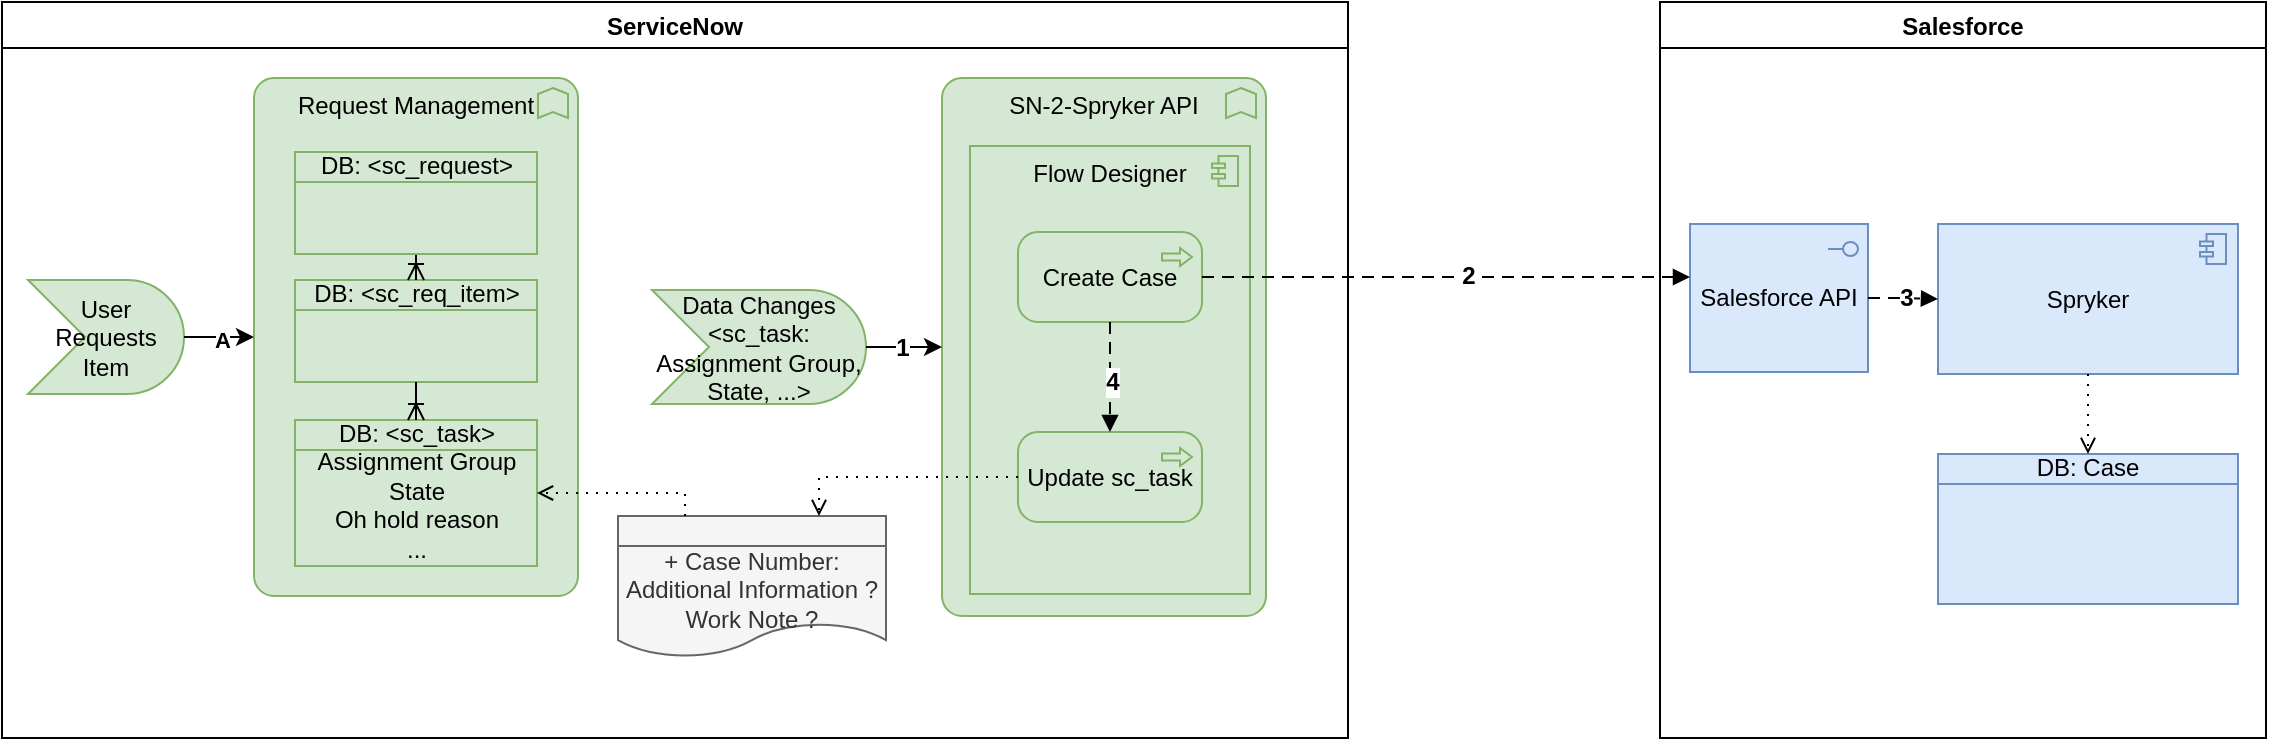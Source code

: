 <mxfile version="20.0.3" type="github" pages="3">
  <diagram name="CreateCase" id="X3QRcElQ5Iuo-_neAbF0">
    <mxGraphModel dx="1332" dy="933" grid="0" gridSize="10" guides="1" tooltips="1" connect="1" arrows="1" fold="1" page="1" pageScale="1" pageWidth="1169" pageHeight="827" math="0" shadow="0">
      <root>
        <mxCell id="YcPQ61z67r9PlWFHKwve-0" />
        <mxCell id="YcPQ61z67r9PlWFHKwve-1" parent="YcPQ61z67r9PlWFHKwve-0" />
        <mxCell id="YcPQ61z67r9PlWFHKwve-2" value="Salesforce" style="swimlane;" parent="YcPQ61z67r9PlWFHKwve-1" vertex="1">
          <mxGeometry x="847" y="87" width="303" height="368" as="geometry" />
        </mxCell>
        <mxCell id="YcPQ61z67r9PlWFHKwve-3" value="Spryker" style="html=1;outlineConnect=0;whiteSpace=wrap;fillColor=#dae8fc;shape=mxgraph.archimate3.application;appType=comp;archiType=square;strokeColor=#6c8ebf;" parent="YcPQ61z67r9PlWFHKwve-2" vertex="1">
          <mxGeometry x="139" y="111" width="150" height="75" as="geometry" />
        </mxCell>
        <mxCell id="YcPQ61z67r9PlWFHKwve-4" value="Salesforce API" style="html=1;outlineConnect=0;whiteSpace=wrap;fillColor=#dae8fc;shape=mxgraph.archimate3.application;appType=interface;archiType=square;strokeColor=#6c8ebf;" parent="YcPQ61z67r9PlWFHKwve-2" vertex="1">
          <mxGeometry x="15" y="111" width="89" height="74" as="geometry" />
        </mxCell>
        <mxCell id="YcPQ61z67r9PlWFHKwve-7" value="DB: Case" style="html=1;outlineConnect=0;whiteSpace=wrap;fillColor=#dae8fc;shape=mxgraph.archimate3.businessObject;overflow=fill;strokeColor=#6c8ebf;" parent="YcPQ61z67r9PlWFHKwve-2" vertex="1">
          <mxGeometry x="139" y="226" width="150" height="75" as="geometry" />
        </mxCell>
        <mxCell id="YcPQ61z67r9PlWFHKwve-8" value="" style="edgeStyle=orthogonalEdgeStyle;html=1;endArrow=open;elbow=vertical;endFill=0;dashed=1;dashPattern=1 4;rounded=0;exitX=0.5;exitY=1;exitDx=0;exitDy=0;exitPerimeter=0;fillColor=#00b9f2;" parent="YcPQ61z67r9PlWFHKwve-2" source="YcPQ61z67r9PlWFHKwve-3" target="YcPQ61z67r9PlWFHKwve-7" edge="1">
          <mxGeometry width="160" relative="1" as="geometry">
            <mxPoint x="-308" y="254" as="sourcePoint" />
            <mxPoint x="-428" y="299" as="targetPoint" />
          </mxGeometry>
        </mxCell>
        <mxCell id="gpyhw4safOaDeC1kDyDY-3" value="" style="edgeStyle=elbowEdgeStyle;html=1;endArrow=block;dashed=1;elbow=horizontal;endFill=1;dashPattern=6 4;rounded=0;fontSize=12;entryX=0;entryY=0.5;entryDx=0;entryDy=0;entryPerimeter=0;exitX=1;exitY=0.5;exitDx=0;exitDy=0;exitPerimeter=0;" parent="YcPQ61z67r9PlWFHKwve-2" source="YcPQ61z67r9PlWFHKwve-4" target="YcPQ61z67r9PlWFHKwve-3" edge="1">
          <mxGeometry width="160" relative="1" as="geometry">
            <mxPoint x="-234.25" y="158" as="sourcePoint" />
            <mxPoint x="25" y="157.857" as="targetPoint" />
          </mxGeometry>
        </mxCell>
        <mxCell id="gpyhw4safOaDeC1kDyDY-4" value="&lt;b&gt;3&lt;/b&gt;" style="edgeLabel;html=1;align=center;verticalAlign=middle;resizable=0;points=[];fontSize=12;" parent="gpyhw4safOaDeC1kDyDY-3" vertex="1" connectable="0">
          <mxGeometry x="0.091" y="1" relative="1" as="geometry">
            <mxPoint as="offset" />
          </mxGeometry>
        </mxCell>
        <mxCell id="YcPQ61z67r9PlWFHKwve-9" value="ServiceNow" style="swimlane;" parent="YcPQ61z67r9PlWFHKwve-1" vertex="1">
          <mxGeometry x="18" y="87" width="673" height="368" as="geometry" />
        </mxCell>
        <mxCell id="6pyMC9CE3ZSEGEYcUzwO-1" value="&lt;div&gt;+ Case Number:&lt;/div&gt;&lt;div&gt;Additional Information ?&lt;/div&gt;&lt;div&gt;Work Note ?&lt;br&gt; &lt;/div&gt;" style="html=1;outlineConnect=0;whiteSpace=wrap;fillColor=#f5f5f5;shape=mxgraph.archimate3.representation;fontSize=12;align=center;strokeColor=#666666;fontColor=#333333;" vertex="1" parent="YcPQ61z67r9PlWFHKwve-9">
          <mxGeometry x="308" y="257" width="134" height="73" as="geometry" />
        </mxCell>
        <mxCell id="rpGYdnlyM7rzxQ0NYGCE-1" value="User Requests Item" style="html=1;outlineConnect=0;whiteSpace=wrap;fillColor=#d5e8d4;shape=mxgraph.archimate3.event;strokeColor=#82b366;" vertex="1" parent="YcPQ61z67r9PlWFHKwve-9">
          <mxGeometry x="13" y="139" width="78" height="57" as="geometry" />
        </mxCell>
        <mxCell id="rpGYdnlyM7rzxQ0NYGCE-7" value="Request Management" style="html=1;outlineConnect=0;whiteSpace=wrap;fillColor=#d5e8d4;shape=mxgraph.archimate3.application;appType=func;archiType=rounded;strokeColor=#82b366;verticalAlign=top;" vertex="1" parent="YcPQ61z67r9PlWFHKwve-9">
          <mxGeometry x="126" y="38" width="162" height="259" as="geometry" />
        </mxCell>
        <mxCell id="rpGYdnlyM7rzxQ0NYGCE-2" value="DB: &amp;lt;sc_req_item&amp;gt;" style="html=1;outlineConnect=0;whiteSpace=wrap;fillColor=#d5e8d4;shape=mxgraph.archimate3.businessObject;overflow=fill;strokeColor=#82b366;" vertex="1" parent="YcPQ61z67r9PlWFHKwve-9">
          <mxGeometry x="146.5" y="139" width="121" height="51" as="geometry" />
        </mxCell>
        <mxCell id="rpGYdnlyM7rzxQ0NYGCE-3" value="&lt;div&gt;DB: &amp;lt;sc_task&amp;gt;&lt;br&gt;&lt;/div&gt;&lt;div&gt;Assignment Group&lt;/div&gt;&lt;div&gt;State&lt;/div&gt;&lt;div&gt;Oh hold reason&lt;/div&gt;&lt;div&gt;...&lt;br&gt;&lt;/div&gt;" style="html=1;outlineConnect=0;whiteSpace=wrap;fillColor=#d5e8d4;shape=mxgraph.archimate3.businessObject;overflow=fill;strokeColor=#82b366;" vertex="1" parent="YcPQ61z67r9PlWFHKwve-9">
          <mxGeometry x="146.5" y="209" width="121" height="73" as="geometry" />
        </mxCell>
        <mxCell id="rpGYdnlyM7rzxQ0NYGCE-6" value="" style="fontSize=12;html=1;endArrow=ERoneToMany;rounded=0;exitX=0.5;exitY=1;exitDx=0;exitDy=0;exitPerimeter=0;entryX=0.5;entryY=0;entryDx=0;entryDy=0;entryPerimeter=0;" edge="1" parent="YcPQ61z67r9PlWFHKwve-9" source="rpGYdnlyM7rzxQ0NYGCE-2" target="rpGYdnlyM7rzxQ0NYGCE-3">
          <mxGeometry width="100" height="100" relative="1" as="geometry">
            <mxPoint x="553.5" y="166" as="sourcePoint" />
            <mxPoint x="653.5" y="66" as="targetPoint" />
          </mxGeometry>
        </mxCell>
        <mxCell id="rpGYdnlyM7rzxQ0NYGCE-8" value="Data Changes &amp;lt;sc_task: Assignment Group, State, ...&amp;gt;" style="html=1;outlineConnect=0;whiteSpace=wrap;fillColor=#d5e8d4;shape=mxgraph.archimate3.event;strokeColor=#82b366;" vertex="1" parent="YcPQ61z67r9PlWFHKwve-9">
          <mxGeometry x="325" y="144" width="107" height="57" as="geometry" />
        </mxCell>
        <mxCell id="rpGYdnlyM7rzxQ0NYGCE-9" value="SN-2-Spryker API" style="html=1;outlineConnect=0;whiteSpace=wrap;fillColor=#d5e8d4;shape=mxgraph.archimate3.application;appType=func;archiType=rounded;strokeColor=#82b366;verticalAlign=top;" vertex="1" parent="YcPQ61z67r9PlWFHKwve-9">
          <mxGeometry x="470" y="38" width="162" height="269" as="geometry" />
        </mxCell>
        <mxCell id="rpGYdnlyM7rzxQ0NYGCE-10" value="Flow Designer" style="html=1;outlineConnect=0;whiteSpace=wrap;fillColor=#d5e8d4;shape=mxgraph.archimate3.application;appType=comp;archiType=square;verticalAlign=top;strokeColor=#82b366;" vertex="1" parent="YcPQ61z67r9PlWFHKwve-9">
          <mxGeometry x="484" y="72" width="140" height="224" as="geometry" />
        </mxCell>
        <mxCell id="rpGYdnlyM7rzxQ0NYGCE-11" value="" style="fontSize=12;html=1;endArrow=ERoneToMany;rounded=0;exitX=0.5;exitY=1;exitDx=0;exitDy=0;exitPerimeter=0;" edge="1" source="rpGYdnlyM7rzxQ0NYGCE-12" parent="YcPQ61z67r9PlWFHKwve-9" target="rpGYdnlyM7rzxQ0NYGCE-2">
          <mxGeometry width="100" height="100" relative="1" as="geometry">
            <mxPoint x="553.5" y="88" as="sourcePoint" />
            <mxPoint x="207" y="153" as="targetPoint" />
          </mxGeometry>
        </mxCell>
        <mxCell id="rpGYdnlyM7rzxQ0NYGCE-12" value="DB: &amp;lt;sc_request&amp;gt;" style="html=1;outlineConnect=0;whiteSpace=wrap;fillColor=#d5e8d4;shape=mxgraph.archimate3.businessObject;overflow=fill;strokeColor=#82b366;" vertex="1" parent="YcPQ61z67r9PlWFHKwve-9">
          <mxGeometry x="146.5" y="75" width="121" height="51" as="geometry" />
        </mxCell>
        <mxCell id="rpGYdnlyM7rzxQ0NYGCE-15" value="" style="edgeStyle=none;rounded=0;orthogonalLoop=1;jettySize=auto;html=1;" edge="1" parent="YcPQ61z67r9PlWFHKwve-9" source="rpGYdnlyM7rzxQ0NYGCE-1" target="rpGYdnlyM7rzxQ0NYGCE-7">
          <mxGeometry relative="1" as="geometry" />
        </mxCell>
        <mxCell id="rpGYdnlyM7rzxQ0NYGCE-16" value="&lt;b&gt;A&lt;/b&gt;" style="edgeLabel;html=1;align=center;verticalAlign=middle;resizable=0;points=[];" vertex="1" connectable="0" parent="rpGYdnlyM7rzxQ0NYGCE-15">
          <mxGeometry x="0.086" y="-1" relative="1" as="geometry">
            <mxPoint as="offset" />
          </mxGeometry>
        </mxCell>
        <mxCell id="rpGYdnlyM7rzxQ0NYGCE-0" value="Create Case" style="html=1;outlineConnect=0;whiteSpace=wrap;fillColor=#d5e8d4;shape=mxgraph.archimate3.application;appType=proc;archiType=rounded;strokeColor=#82b366;" vertex="1" parent="YcPQ61z67r9PlWFHKwve-9">
          <mxGeometry x="508" y="115" width="92" height="45" as="geometry" />
        </mxCell>
        <mxCell id="rpGYdnlyM7rzxQ0NYGCE-17" value="Update sc_task" style="html=1;outlineConnect=0;whiteSpace=wrap;fillColor=#d5e8d4;shape=mxgraph.archimate3.application;appType=proc;archiType=rounded;strokeColor=#82b366;" vertex="1" parent="YcPQ61z67r9PlWFHKwve-9">
          <mxGeometry x="508" y="215" width="92" height="45" as="geometry" />
        </mxCell>
        <mxCell id="YcPQ61z67r9PlWFHKwve-14" value="" style="edgeStyle=orthogonalEdgeStyle;html=1;endArrow=open;elbow=vertical;endFill=0;dashed=1;dashPattern=1 4;rounded=0;fillColor=#80b6a1;entryX=0.75;entryY=0;entryDx=0;entryDy=0;entryPerimeter=0;" parent="YcPQ61z67r9PlWFHKwve-9" source="rpGYdnlyM7rzxQ0NYGCE-17" target="6pyMC9CE3ZSEGEYcUzwO-1" edge="1">
          <mxGeometry width="160" relative="1" as="geometry">
            <mxPoint x="461" y="-150" as="sourcePoint" />
            <mxPoint x="454" y="293.48" as="targetPoint" />
          </mxGeometry>
        </mxCell>
        <mxCell id="rpGYdnlyM7rzxQ0NYGCE-18" value="" style="edgeStyle=none;rounded=0;orthogonalLoop=1;jettySize=auto;html=1;fontSize=6;" edge="1" parent="YcPQ61z67r9PlWFHKwve-9" source="rpGYdnlyM7rzxQ0NYGCE-8" target="rpGYdnlyM7rzxQ0NYGCE-9">
          <mxGeometry relative="1" as="geometry" />
        </mxCell>
        <mxCell id="rpGYdnlyM7rzxQ0NYGCE-19" value="&lt;font style=&quot;font-size: 12px;&quot;&gt;&lt;b&gt;1&lt;/b&gt;&lt;/font&gt;" style="edgeLabel;html=1;align=center;verticalAlign=middle;resizable=0;points=[];fontSize=6;" vertex="1" connectable="0" parent="rpGYdnlyM7rzxQ0NYGCE-18">
          <mxGeometry x="0.4" y="-1" relative="1" as="geometry">
            <mxPoint x="-9" y="-1" as="offset" />
          </mxGeometry>
        </mxCell>
        <mxCell id="rpGYdnlyM7rzxQ0NYGCE-20" value="" style="edgeStyle=orthogonalEdgeStyle;html=1;endArrow=open;elbow=vertical;endFill=0;dashed=1;dashPattern=1 4;rounded=0;fillColor=#80b6a1;exitX=0.25;exitY=0;exitDx=0;exitDy=0;exitPerimeter=0;" edge="1" parent="YcPQ61z67r9PlWFHKwve-9" source="6pyMC9CE3ZSEGEYcUzwO-1" target="rpGYdnlyM7rzxQ0NYGCE-3">
          <mxGeometry width="160" relative="1" as="geometry">
            <mxPoint x="518" y="247.48" as="sourcePoint" />
            <mxPoint x="452" y="303.48" as="targetPoint" />
          </mxGeometry>
        </mxCell>
        <mxCell id="rpGYdnlyM7rzxQ0NYGCE-22" value="" style="edgeStyle=elbowEdgeStyle;html=1;endArrow=block;dashed=1;elbow=vertical;endFill=1;dashPattern=6 4;rounded=0;fontSize=12;exitX=0.5;exitY=1;exitDx=0;exitDy=0;exitPerimeter=0;" edge="1" parent="YcPQ61z67r9PlWFHKwve-9" source="rpGYdnlyM7rzxQ0NYGCE-0" target="rpGYdnlyM7rzxQ0NYGCE-17">
          <mxGeometry width="160" relative="1" as="geometry">
            <mxPoint x="610" y="147.5" as="sourcePoint" />
            <mxPoint x="854" y="147.6" as="targetPoint" />
          </mxGeometry>
        </mxCell>
        <mxCell id="rpGYdnlyM7rzxQ0NYGCE-23" value="&lt;b&gt;4&lt;/b&gt;" style="edgeLabel;html=1;align=center;verticalAlign=middle;resizable=0;points=[];fontSize=12;" vertex="1" connectable="0" parent="rpGYdnlyM7rzxQ0NYGCE-22">
          <mxGeometry x="0.091" y="1" relative="1" as="geometry">
            <mxPoint as="offset" />
          </mxGeometry>
        </mxCell>
        <mxCell id="gpyhw4safOaDeC1kDyDY-0" value="" style="edgeStyle=elbowEdgeStyle;html=1;endArrow=block;dashed=1;elbow=vertical;endFill=1;dashPattern=6 4;rounded=0;fontSize=12;exitX=1;exitY=0.5;exitDx=0;exitDy=0;exitPerimeter=0;" parent="YcPQ61z67r9PlWFHKwve-1" source="rpGYdnlyM7rzxQ0NYGCE-0" target="YcPQ61z67r9PlWFHKwve-4" edge="1">
          <mxGeometry width="160" relative="1" as="geometry">
            <mxPoint x="676" y="-28" as="sourcePoint" />
            <mxPoint x="836" y="-28" as="targetPoint" />
          </mxGeometry>
        </mxCell>
        <mxCell id="gpyhw4safOaDeC1kDyDY-1" value="&lt;b&gt;2&lt;/b&gt;" style="edgeLabel;html=1;align=center;verticalAlign=middle;resizable=0;points=[];fontSize=12;" parent="gpyhw4safOaDeC1kDyDY-0" vertex="1" connectable="0">
          <mxGeometry x="0.091" y="1" relative="1" as="geometry">
            <mxPoint as="offset" />
          </mxGeometry>
        </mxCell>
      </root>
    </mxGraphModel>
  </diagram>
  <diagram name="Reopen" id="3RsII8iMVmdc_kVFC70y">
    <mxGraphModel dx="1332" dy="933" grid="0" gridSize="10" guides="1" tooltips="1" connect="1" arrows="1" fold="1" page="1" pageScale="1" pageWidth="1169" pageHeight="827" math="0" shadow="0">
      <root>
        <mxCell id="ax_tKCLAmBAmgfYwVQRO-0" />
        <mxCell id="ax_tKCLAmBAmgfYwVQRO-1" parent="ax_tKCLAmBAmgfYwVQRO-0" />
        <mxCell id="ax_tKCLAmBAmgfYwVQRO-2" value="Salesforce" style="swimlane;" vertex="1" parent="ax_tKCLAmBAmgfYwVQRO-1">
          <mxGeometry x="847" y="87" width="303" height="368" as="geometry" />
        </mxCell>
        <mxCell id="ax_tKCLAmBAmgfYwVQRO-3" value="Spryker" style="html=1;outlineConnect=0;whiteSpace=wrap;fillColor=#dae8fc;shape=mxgraph.archimate3.application;appType=comp;archiType=square;strokeColor=#6c8ebf;" vertex="1" parent="ax_tKCLAmBAmgfYwVQRO-2">
          <mxGeometry x="139" y="111" width="150" height="75" as="geometry" />
        </mxCell>
        <mxCell id="ax_tKCLAmBAmgfYwVQRO-4" value="Salesforce API" style="html=1;outlineConnect=0;whiteSpace=wrap;fillColor=#dae8fc;shape=mxgraph.archimate3.application;appType=interface;archiType=square;strokeColor=#6c8ebf;" vertex="1" parent="ax_tKCLAmBAmgfYwVQRO-2">
          <mxGeometry x="15" y="111" width="89" height="74" as="geometry" />
        </mxCell>
        <mxCell id="ax_tKCLAmBAmgfYwVQRO-5" value="DB: Case" style="html=1;outlineConnect=0;whiteSpace=wrap;fillColor=#dae8fc;shape=mxgraph.archimate3.businessObject;overflow=fill;strokeColor=#6c8ebf;" vertex="1" parent="ax_tKCLAmBAmgfYwVQRO-2">
          <mxGeometry x="139" y="226" width="150" height="75" as="geometry" />
        </mxCell>
        <mxCell id="ax_tKCLAmBAmgfYwVQRO-6" value="" style="edgeStyle=orthogonalEdgeStyle;html=1;endArrow=open;elbow=vertical;endFill=0;dashed=1;dashPattern=1 4;rounded=0;exitX=0.5;exitY=1;exitDx=0;exitDy=0;exitPerimeter=0;fillColor=#00b9f2;" edge="1" parent="ax_tKCLAmBAmgfYwVQRO-2" source="ax_tKCLAmBAmgfYwVQRO-3" target="ax_tKCLAmBAmgfYwVQRO-5">
          <mxGeometry width="160" relative="1" as="geometry">
            <mxPoint x="-308" y="254" as="sourcePoint" />
            <mxPoint x="-428" y="299" as="targetPoint" />
          </mxGeometry>
        </mxCell>
        <mxCell id="ax_tKCLAmBAmgfYwVQRO-7" value="" style="edgeStyle=elbowEdgeStyle;html=1;endArrow=block;dashed=1;elbow=horizontal;endFill=1;dashPattern=6 4;rounded=0;fontSize=12;entryX=0;entryY=0.5;entryDx=0;entryDy=0;entryPerimeter=0;exitX=1;exitY=0.5;exitDx=0;exitDy=0;exitPerimeter=0;" edge="1" parent="ax_tKCLAmBAmgfYwVQRO-2" source="ax_tKCLAmBAmgfYwVQRO-4" target="ax_tKCLAmBAmgfYwVQRO-3">
          <mxGeometry width="160" relative="1" as="geometry">
            <mxPoint x="-234.25" y="158" as="sourcePoint" />
            <mxPoint x="25" y="157.857" as="targetPoint" />
          </mxGeometry>
        </mxCell>
        <mxCell id="ax_tKCLAmBAmgfYwVQRO-8" value="&lt;b&gt;3&lt;/b&gt;" style="edgeLabel;html=1;align=center;verticalAlign=middle;resizable=0;points=[];fontSize=12;" vertex="1" connectable="0" parent="ax_tKCLAmBAmgfYwVQRO-7">
          <mxGeometry x="0.091" y="1" relative="1" as="geometry">
            <mxPoint as="offset" />
          </mxGeometry>
        </mxCell>
        <mxCell id="ax_tKCLAmBAmgfYwVQRO-9" value="ServiceNow" style="swimlane;" vertex="1" parent="ax_tKCLAmBAmgfYwVQRO-1">
          <mxGeometry x="18" y="87" width="673" height="368" as="geometry" />
        </mxCell>
        <mxCell id="ax_tKCLAmBAmgfYwVQRO-11" value="User Rejects solution" style="html=1;outlineConnect=0;whiteSpace=wrap;fillColor=#d5e8d4;shape=mxgraph.archimate3.event;strokeColor=#82b366;" vertex="1" parent="ax_tKCLAmBAmgfYwVQRO-9">
          <mxGeometry x="11" y="164" width="78" height="57" as="geometry" />
        </mxCell>
        <mxCell id="ax_tKCLAmBAmgfYwVQRO-12" value="Request Management" style="html=1;outlineConnect=0;whiteSpace=wrap;fillColor=#d5e8d4;shape=mxgraph.archimate3.application;appType=func;archiType=rounded;strokeColor=#82b366;verticalAlign=top;" vertex="1" parent="ax_tKCLAmBAmgfYwVQRO-9">
          <mxGeometry x="126" y="38" width="162" height="309" as="geometry" />
        </mxCell>
        <mxCell id="ax_tKCLAmBAmgfYwVQRO-13" value="DB: &amp;lt;sc_req_item&amp;gt;" style="html=1;outlineConnect=0;whiteSpace=wrap;fillColor=#d5e8d4;shape=mxgraph.archimate3.businessObject;overflow=fill;strokeColor=#82b366;" vertex="1" parent="ax_tKCLAmBAmgfYwVQRO-9">
          <mxGeometry x="146.5" y="139" width="121" height="51" as="geometry" />
        </mxCell>
        <mxCell id="ax_tKCLAmBAmgfYwVQRO-14" value="&lt;div&gt;DB: &amp;lt;sc_task&amp;gt;&lt;br&gt;&lt;/div&gt;&lt;div&gt;State: Closed&lt;br&gt;&lt;/div&gt;" style="html=1;outlineConnect=0;whiteSpace=wrap;fillColor=#fff2cc;shape=mxgraph.archimate3.businessObject;overflow=fill;strokeColor=#d6b656;gradientColor=#ffd966;" vertex="1" parent="ax_tKCLAmBAmgfYwVQRO-9">
          <mxGeometry x="146.5" y="209" width="121" height="73" as="geometry" />
        </mxCell>
        <mxCell id="ax_tKCLAmBAmgfYwVQRO-15" value="" style="fontSize=12;html=1;endArrow=ERoneToMany;rounded=0;exitX=0.5;exitY=1;exitDx=0;exitDy=0;exitPerimeter=0;entryX=0.5;entryY=0;entryDx=0;entryDy=0;entryPerimeter=0;" edge="1" parent="ax_tKCLAmBAmgfYwVQRO-9" source="ax_tKCLAmBAmgfYwVQRO-13" target="ax_tKCLAmBAmgfYwVQRO-14">
          <mxGeometry width="100" height="100" relative="1" as="geometry">
            <mxPoint x="553.5" y="166" as="sourcePoint" />
            <mxPoint x="653.5" y="66" as="targetPoint" />
          </mxGeometry>
        </mxCell>
        <mxCell id="ax_tKCLAmBAmgfYwVQRO-16" value="Data Changes &amp;lt;sc_task: Assignment Group, State, ...&amp;gt;" style="html=1;outlineConnect=0;whiteSpace=wrap;fillColor=#d5e8d4;shape=mxgraph.archimate3.event;strokeColor=#82b366;" vertex="1" parent="ax_tKCLAmBAmgfYwVQRO-9">
          <mxGeometry x="324" y="161" width="107" height="57" as="geometry" />
        </mxCell>
        <mxCell id="ax_tKCLAmBAmgfYwVQRO-17" value="SN-2-Spryker API" style="html=1;outlineConnect=0;whiteSpace=wrap;fillColor=#d5e8d4;shape=mxgraph.archimate3.application;appType=func;archiType=rounded;strokeColor=#82b366;verticalAlign=top;" vertex="1" parent="ax_tKCLAmBAmgfYwVQRO-9">
          <mxGeometry x="470" y="38" width="162" height="303" as="geometry" />
        </mxCell>
        <mxCell id="ax_tKCLAmBAmgfYwVQRO-18" value="Flow Designer" style="html=1;outlineConnect=0;whiteSpace=wrap;fillColor=#d5e8d4;shape=mxgraph.archimate3.application;appType=comp;archiType=square;verticalAlign=top;strokeColor=#82b366;" vertex="1" parent="ax_tKCLAmBAmgfYwVQRO-9">
          <mxGeometry x="484" y="72" width="140" height="258" as="geometry" />
        </mxCell>
        <mxCell id="ax_tKCLAmBAmgfYwVQRO-19" value="" style="fontSize=12;html=1;endArrow=ERoneToMany;rounded=0;exitX=0.5;exitY=1;exitDx=0;exitDy=0;exitPerimeter=0;" edge="1" parent="ax_tKCLAmBAmgfYwVQRO-9" source="ax_tKCLAmBAmgfYwVQRO-20" target="ax_tKCLAmBAmgfYwVQRO-13">
          <mxGeometry width="100" height="100" relative="1" as="geometry">
            <mxPoint x="553.5" y="88" as="sourcePoint" />
            <mxPoint x="207" y="153" as="targetPoint" />
          </mxGeometry>
        </mxCell>
        <mxCell id="ax_tKCLAmBAmgfYwVQRO-20" value="DB: &amp;lt;sc_request&amp;gt;" style="html=1;outlineConnect=0;whiteSpace=wrap;fillColor=#d5e8d4;shape=mxgraph.archimate3.businessObject;overflow=fill;strokeColor=#82b366;" vertex="1" parent="ax_tKCLAmBAmgfYwVQRO-9">
          <mxGeometry x="146.5" y="75" width="121" height="51" as="geometry" />
        </mxCell>
        <mxCell id="ax_tKCLAmBAmgfYwVQRO-21" value="" style="edgeStyle=none;rounded=0;orthogonalLoop=1;jettySize=auto;html=1;" edge="1" parent="ax_tKCLAmBAmgfYwVQRO-9" source="ax_tKCLAmBAmgfYwVQRO-11" target="ax_tKCLAmBAmgfYwVQRO-12">
          <mxGeometry relative="1" as="geometry" />
        </mxCell>
        <mxCell id="ax_tKCLAmBAmgfYwVQRO-22" value="&lt;b&gt;A&lt;/b&gt;" style="edgeLabel;html=1;align=center;verticalAlign=middle;resizable=0;points=[];" vertex="1" connectable="0" parent="ax_tKCLAmBAmgfYwVQRO-21">
          <mxGeometry x="0.086" y="-1" relative="1" as="geometry">
            <mxPoint as="offset" />
          </mxGeometry>
        </mxCell>
        <mxCell id="ax_tKCLAmBAmgfYwVQRO-23" value="Create Case" style="html=1;outlineConnect=0;whiteSpace=wrap;fillColor=#ffe6cc;shape=mxgraph.archimate3.application;appType=proc;archiType=rounded;strokeColor=#d79b00;" vertex="1" parent="ax_tKCLAmBAmgfYwVQRO-9">
          <mxGeometry x="508" y="115" width="92" height="45" as="geometry" />
        </mxCell>
        <mxCell id="ax_tKCLAmBAmgfYwVQRO-24" value="Update sc_task" style="html=1;outlineConnect=0;whiteSpace=wrap;fillColor=#d5e8d4;shape=mxgraph.archimate3.application;appType=proc;archiType=rounded;strokeColor=#82b366;" vertex="1" parent="ax_tKCLAmBAmgfYwVQRO-9">
          <mxGeometry x="508" y="264" width="92" height="45" as="geometry" />
        </mxCell>
        <mxCell id="ax_tKCLAmBAmgfYwVQRO-26" value="" style="edgeStyle=none;rounded=0;orthogonalLoop=1;jettySize=auto;html=1;fontSize=6;" edge="1" parent="ax_tKCLAmBAmgfYwVQRO-9" source="ax_tKCLAmBAmgfYwVQRO-16" target="ax_tKCLAmBAmgfYwVQRO-17">
          <mxGeometry relative="1" as="geometry" />
        </mxCell>
        <mxCell id="ax_tKCLAmBAmgfYwVQRO-27" value="&lt;font style=&quot;font-size: 12px;&quot;&gt;&lt;b&gt;1&lt;/b&gt;&lt;/font&gt;" style="edgeLabel;html=1;align=center;verticalAlign=middle;resizable=0;points=[];fontSize=6;" vertex="1" connectable="0" parent="ax_tKCLAmBAmgfYwVQRO-26">
          <mxGeometry x="0.4" y="-1" relative="1" as="geometry">
            <mxPoint x="-9" y="-1" as="offset" />
          </mxGeometry>
        </mxCell>
        <mxCell id="ax_tKCLAmBAmgfYwVQRO-29" value="" style="edgeStyle=elbowEdgeStyle;html=1;endArrow=block;dashed=1;elbow=vertical;endFill=1;dashPattern=6 4;rounded=0;fontSize=12;" edge="1" parent="ax_tKCLAmBAmgfYwVQRO-9" source="n5q-M00C1fEDLBnFgQFO-1" target="ax_tKCLAmBAmgfYwVQRO-24">
          <mxGeometry width="160" relative="1" as="geometry">
            <mxPoint x="610" y="147.5" as="sourcePoint" />
            <mxPoint x="854" y="147.6" as="targetPoint" />
          </mxGeometry>
        </mxCell>
        <mxCell id="ax_tKCLAmBAmgfYwVQRO-30" value="&lt;b&gt;4&lt;/b&gt;" style="edgeLabel;html=1;align=center;verticalAlign=middle;resizable=0;points=[];fontSize=12;" vertex="1" connectable="0" parent="ax_tKCLAmBAmgfYwVQRO-29">
          <mxGeometry x="0.091" y="1" relative="1" as="geometry">
            <mxPoint as="offset" />
          </mxGeometry>
        </mxCell>
        <mxCell id="L8srkMSus-ZRAiPe4r1O-0" value="&lt;div&gt;DB: &amp;lt;sc_task&amp;gt;&lt;br&gt;&lt;/div&gt;&lt;div&gt;Assignment Group&lt;/div&gt;&lt;div&gt;State&lt;/div&gt;&lt;div&gt;Oh hold reason&lt;/div&gt;&lt;div&gt;...&lt;br&gt;&lt;/div&gt;" style="html=1;outlineConnect=0;whiteSpace=wrap;fillColor=#d5e8d4;shape=mxgraph.archimate3.businessObject;overflow=fill;strokeColor=#82b366;" vertex="1" parent="ax_tKCLAmBAmgfYwVQRO-9">
          <mxGeometry x="157" y="241" width="121" height="73" as="geometry" />
        </mxCell>
        <mxCell id="n5q-M00C1fEDLBnFgQFO-0" value="" style="edgeStyle=orthogonalEdgeStyle;html=1;endArrow=open;elbow=vertical;endFill=0;dashed=1;dashPattern=1 4;rounded=0;fillColor=#80b6a1;exitX=0;exitY=0.5;exitDx=0;exitDy=0;exitPerimeter=0;" edge="1" parent="ax_tKCLAmBAmgfYwVQRO-9" source="ax_tKCLAmBAmgfYwVQRO-24" target="L8srkMSus-ZRAiPe4r1O-0">
          <mxGeometry width="160" relative="1" as="geometry">
            <mxPoint x="508" y="237.52" as="sourcePoint" />
            <mxPoint x="408.5" y="257" as="targetPoint" />
          </mxGeometry>
        </mxCell>
        <mxCell id="n5q-M00C1fEDLBnFgQFO-1" value="Update Case" style="html=1;outlineConnect=0;whiteSpace=wrap;fillColor=#ffe6cc;shape=mxgraph.archimate3.application;appType=proc;archiType=rounded;strokeColor=#d79b00;" vertex="1" parent="ax_tKCLAmBAmgfYwVQRO-9">
          <mxGeometry x="508" y="160" width="92" height="45" as="geometry" />
        </mxCell>
        <mxCell id="ax_tKCLAmBAmgfYwVQRO-31" value="" style="edgeStyle=elbowEdgeStyle;html=1;endArrow=block;dashed=1;elbow=vertical;endFill=1;dashPattern=6 4;rounded=0;fontSize=12;exitX=1;exitY=0.5;exitDx=0;exitDy=0;exitPerimeter=0;" edge="1" parent="ax_tKCLAmBAmgfYwVQRO-1" source="ax_tKCLAmBAmgfYwVQRO-23" target="ax_tKCLAmBAmgfYwVQRO-4">
          <mxGeometry width="160" relative="1" as="geometry">
            <mxPoint x="676" y="-28" as="sourcePoint" />
            <mxPoint x="836" y="-28" as="targetPoint" />
          </mxGeometry>
        </mxCell>
        <mxCell id="ax_tKCLAmBAmgfYwVQRO-32" value="&lt;b&gt;2&lt;/b&gt;" style="edgeLabel;html=1;align=center;verticalAlign=middle;resizable=0;points=[];fontSize=12;" vertex="1" connectable="0" parent="ax_tKCLAmBAmgfYwVQRO-31">
          <mxGeometry x="0.091" y="1" relative="1" as="geometry">
            <mxPoint as="offset" />
          </mxGeometry>
        </mxCell>
      </root>
    </mxGraphModel>
  </diagram>
  <diagram name="Spryker2SN" id="d-gL0-F1R19KWdihxOas">
    <mxGraphModel dx="1332" dy="933" grid="0" gridSize="10" guides="1" tooltips="1" connect="1" arrows="1" fold="1" page="1" pageScale="1" pageWidth="1169" pageHeight="827" math="0" shadow="0">
      <root>
        <mxCell id="RvUQp98ntliPEG7AJHw2-0" />
        <mxCell id="RvUQp98ntliPEG7AJHw2-1" parent="RvUQp98ntliPEG7AJHw2-0" />
        <mxCell id="RvUQp98ntliPEG7AJHw2-2" value="Salesforce" style="swimlane;" parent="RvUQp98ntliPEG7AJHw2-1" vertex="1">
          <mxGeometry x="797" y="70" width="328" height="464" as="geometry" />
        </mxCell>
        <mxCell id="RvUQp98ntliPEG7AJHw2-3" value="DB: Case" style="html=1;outlineConnect=0;whiteSpace=wrap;fillColor=#dae8fc;shape=mxgraph.archimate3.businessObject;overflow=fill;strokeColor=#6c8ebf;" parent="RvUQp98ntliPEG7AJHw2-2" vertex="1">
          <mxGeometry x="147" y="175" width="130" height="61" as="geometry" />
        </mxCell>
        <mxCell id="RvUQp98ntliPEG7AJHw2-4" value="&lt;div&gt;Data &lt;br&gt;&lt;/div&gt;&lt;div&gt;Changes&lt;/div&gt;" style="html=1;outlineConnect=0;whiteSpace=wrap;fillColor=#dae8fc;shape=mxgraph.archimate3.event;direction=west;strokeColor=#6c8ebf;" parent="RvUQp98ntliPEG7AJHw2-2" vertex="1">
          <mxGeometry x="213" y="64" width="98" height="45" as="geometry" />
        </mxCell>
        <mxCell id="RvUQp98ntliPEG7AJHw2-5" value="ServiceNow" style="swimlane;" parent="RvUQp98ntliPEG7AJHw2-1" vertex="1">
          <mxGeometry x="55" y="70" width="552" height="462" as="geometry" />
        </mxCell>
        <mxCell id="RvUQp98ntliPEG7AJHw2-6" value="&lt;div&gt;Scripted REST API&lt;/div&gt;" style="html=1;outlineConnect=0;whiteSpace=wrap;fillColor=#d5e8d4;shape=mxgraph.archimate3.application;appType=interface;archiType=square;strokeColor=#82b366;verticalAlign=top;" parent="RvUQp98ntliPEG7AJHw2-5" vertex="1">
          <mxGeometry x="21" y="188" width="413" height="96" as="geometry" />
        </mxCell>
        <mxCell id="RvUQp98ntliPEG7AJHw2-7" value="&lt;div&gt;Data &lt;br&gt;&lt;/div&gt;&lt;div&gt;transformation&lt;/div&gt;" style="html=1;outlineConnect=0;whiteSpace=wrap;fillColor=#d5e8d4;shape=mxgraph.archimate3.application;appType=func;archiType=rounded;strokeColor=#82b366;verticalAlign=middle;align=center;" parent="RvUQp98ntliPEG7AJHw2-5" vertex="1">
          <mxGeometry x="167" y="218" width="125" height="53" as="geometry" />
        </mxCell>
        <mxCell id="RvUQp98ntliPEG7AJHw2-8" value="&lt;div&gt;Asyn Flow&lt;/div&gt;&lt;div&gt;registration&lt;br&gt;&lt;/div&gt;" style="html=1;outlineConnect=0;whiteSpace=wrap;fillColor=#d5e8d4;shape=mxgraph.archimate3.application;appType=func;archiType=rounded;strokeColor=#82b366;verticalAlign=middle;align=center;" parent="RvUQp98ntliPEG7AJHw2-5" vertex="1">
          <mxGeometry x="33" y="218" width="125" height="53" as="geometry" />
        </mxCell>
        <mxCell id="RvUQp98ntliPEG7AJHw2-9" value="Pre-Validation" style="html=1;outlineConnect=0;whiteSpace=wrap;fillColor=#d5e8d4;shape=mxgraph.archimate3.application;appType=func;archiType=rounded;strokeColor=#82b366;verticalAlign=middle;align=center;" parent="RvUQp98ntliPEG7AJHw2-5" vertex="1">
          <mxGeometry x="301" y="218" width="125" height="53" as="geometry" />
        </mxCell>
        <mxCell id="RvUQp98ntliPEG7AJHw2-10" value="&lt;span id=&quot;hs_cos_wrapper_post_body&quot; class=&quot;hs_cos_wrapper hs_cos_wrapper_meta_field hs_cos_wrapper_type_rich_text&quot;&gt;Process Automation&lt;/span&gt;" style="html=1;outlineConnect=0;whiteSpace=wrap;fillColor=#d5e8d4;shape=mxgraph.archimate3.application;appType=func;archiType=rounded;verticalAlign=top;strokeColor=#82b366;" parent="RvUQp98ntliPEG7AJHw2-5" vertex="1">
          <mxGeometry x="89" y="323" width="186" height="123" as="geometry" />
        </mxCell>
        <mxCell id="RvUQp98ntliPEG7AJHw2-28" value="&lt;div&gt;&lt;span class=&quot;ng-scope&quot;&gt;&lt;span class=&quot;ng-scope&quot;&gt;&lt;span id=&quot;section_tab.d582dcb0c3310200b0449f2974d3aebd&quot;&gt;&lt;span id=&quot;section-d582dcb0c3310200b0449f2974d3aebd&quot;&gt;ADCv2 &lt;br&gt;&lt;/span&gt;&lt;/span&gt;&lt;/span&gt;&lt;/span&gt;&lt;/div&gt;&lt;div&gt;&lt;span class=&quot;ng-scope&quot;&gt;&lt;span class=&quot;ng-scope&quot;&gt;&lt;span id=&quot;section_tab.d582dcb0c3310200b0449f2974d3aebd&quot;&gt;&lt;span id=&quot;section-d582dcb0c3310200b0449f2974d3aebd&quot;&gt;load balancer&lt;/span&gt;&lt;/span&gt;&lt;/span&gt;&lt;/span&gt;&lt;/div&gt;&amp;nbsp;(SSL termination)" style="html=1;outlineConnect=0;whiteSpace=wrap;fillColor=#d5e8d4;shape=mxgraph.archimate3.tech;techType=device;fontSize=12;strokeColor=#82b366;" parent="RvUQp98ntliPEG7AJHw2-5" vertex="1">
          <mxGeometry x="413" y="91" width="122" height="75" as="geometry" />
        </mxCell>
        <mxCell id="RvUQp98ntliPEG7AJHw2-29" value="&lt;span class=&quot;ph cmd&quot;&gt;&lt;span class=&quot;ph menucascade&quot;&gt;&lt;span class=&quot;ph uicontrol&quot;&gt;Certificate Based Authentication&lt;/span&gt;&lt;/span&gt;&lt;/span&gt;" style="html=1;outlineConnect=0;whiteSpace=wrap;fillColor=#d5e8d4;shape=mxgraph.archimate3.application;appType=func;archiType=rounded;strokeColor=#82b366;verticalAlign=top;align=center;" parent="RvUQp98ntliPEG7AJHw2-5" vertex="1">
          <mxGeometry x="21" y="49" width="287" height="91" as="geometry" />
        </mxCell>
        <mxCell id="RvUQp98ntliPEG7AJHw2-30" value="&lt;div&gt;&lt;span class=&quot;ph cmd&quot;&gt;&lt;span class=&quot;ph menucascade&quot;&gt;&lt;span class=&quot;ph uicontrol&quot;&gt;CA Certificate&lt;/span&gt;&lt;/span&gt;&lt;/span&gt;&lt;/div&gt;&lt;div&gt;&lt;span class=&quot;ph cmd&quot;&gt;&lt;span class=&quot;ph menucascade&quot;&gt;&lt;span class=&quot;ph uicontrol&quot;&gt;Chain&lt;/span&gt;&lt;/span&gt;&lt;/span&gt;&lt;/div&gt;" style="html=1;outlineConnect=0;whiteSpace=wrap;fillColor=#d5e8d4;shape=mxgraph.archimate3.application;appType=comp;archiType=square;strokeColor=#82b366;verticalAlign=middle;" parent="RvUQp98ntliPEG7AJHw2-5" vertex="1">
          <mxGeometry x="29" y="80" width="118" height="47" as="geometry" />
        </mxCell>
        <mxCell id="RvUQp98ntliPEG7AJHw2-31" value="&lt;span class=&quot;ph cmd&quot;&gt;&lt;span class=&quot;ph menucascade&quot;&gt;&lt;span class=&quot;ph uicontrol&quot;&gt;User to Certificate Mapping&lt;/span&gt;&lt;/span&gt;&lt;/span&gt;" style="html=1;outlineConnect=0;whiteSpace=wrap;fillColor=#d5e8d4;shape=mxgraph.archimate3.application;appType=comp;archiType=square;strokeColor=#82b366;verticalAlign=middle;" parent="RvUQp98ntliPEG7AJHw2-5" vertex="1">
          <mxGeometry x="159" y="80" width="130" height="47" as="geometry" />
        </mxCell>
        <mxCell id="RvUQp98ntliPEG7AJHw2-36" value="&lt;div&gt;Header: &lt;br&gt;&lt;/div&gt;&lt;div&gt;+ x-client-cert&lt;br&gt;&lt;/div&gt;" style="text;html=1;align=center;verticalAlign=middle;resizable=0;points=[];autosize=1;strokeColor=none;fillColor=none;" parent="RvUQp98ntliPEG7AJHw2-5" vertex="1">
          <mxGeometry x="322.5" y="80" width="82" height="32" as="geometry" />
        </mxCell>
        <mxCell id="5C0ruvfyT3z_VKV0-DVf-0" value="" style="edgeStyle=elbowEdgeStyle;html=1;endArrow=block;dashed=1;elbow=vertical;endFill=1;dashPattern=6 4;rounded=0;fontSize=12;exitX=0.5;exitY=1;exitDx=0;exitDy=0;exitPerimeter=0;" parent="RvUQp98ntliPEG7AJHw2-5" source="RvUQp98ntliPEG7AJHw2-28" target="RvUQp98ntliPEG7AJHw2-6" edge="1">
          <mxGeometry width="160" relative="1" as="geometry">
            <mxPoint x="426.0" y="114" as="sourcePoint" />
            <mxPoint x="318" y="114" as="targetPoint" />
            <Array as="points">
              <mxPoint x="466" y="200" />
              <mxPoint x="471" y="187" />
              <mxPoint x="347" y="114" />
            </Array>
          </mxGeometry>
        </mxCell>
        <mxCell id="5C0ruvfyT3z_VKV0-DVf-1" value="&lt;b&gt;C&lt;/b&gt;" style="edgeLabel;html=1;align=center;verticalAlign=middle;resizable=0;points=[];fontSize=12;" parent="5C0ruvfyT3z_VKV0-DVf-0" vertex="1" connectable="0">
          <mxGeometry x="-0.015" relative="1" as="geometry">
            <mxPoint as="offset" />
          </mxGeometry>
        </mxCell>
        <mxCell id="5C0ruvfyT3z_VKV0-DVf-2" value="" style="edgeStyle=elbowEdgeStyle;html=1;endArrow=open;elbow=vertical;endFill=0;dashed=1;dashPattern=1 4;rounded=0;fontSize=12;" parent="RvUQp98ntliPEG7AJHw2-5" source="RvUQp98ntliPEG7AJHw2-28" target="RvUQp98ntliPEG7AJHw2-29" edge="1">
          <mxGeometry width="160" relative="1" as="geometry">
            <mxPoint x="482" y="301" as="sourcePoint" />
            <mxPoint x="642" y="301" as="targetPoint" />
          </mxGeometry>
        </mxCell>
        <mxCell id="5C0ruvfyT3z_VKV0-DVf-3" value="" style="edgeStyle=elbowEdgeStyle;html=1;endArrow=open;elbow=vertical;endFill=0;dashed=1;dashPattern=1 4;rounded=0;fontSize=12;" parent="RvUQp98ntliPEG7AJHw2-5" source="RvUQp98ntliPEG7AJHw2-6" target="RvUQp98ntliPEG7AJHw2-29" edge="1">
          <mxGeometry width="160" relative="1" as="geometry">
            <mxPoint x="423" y="125.655" as="sourcePoint" />
            <mxPoint x="318" y="125.655" as="targetPoint" />
          </mxGeometry>
        </mxCell>
        <mxCell id="T3Ntwo333TGOfmnkiFuI-0" value="DB: Incident" style="html=1;outlineConnect=0;whiteSpace=wrap;fillColor=#d5e8d4;shape=mxgraph.archimate3.businessObject;overflow=fill;strokeColor=#82b366;" vertex="1" parent="RvUQp98ntliPEG7AJHw2-5">
          <mxGeometry x="332" y="312" width="130" height="58" as="geometry" />
        </mxCell>
        <mxCell id="RvUQp98ntliPEG7AJHw2-24" value="DB: &amp;lt;sc_task&amp;gt;" style="html=1;outlineConnect=0;whiteSpace=wrap;fillColor=#ffe6cc;shape=mxgraph.archimate3.businessObject;overflow=fill;strokeColor=#d79b00;" parent="RvUQp98ntliPEG7AJHw2-5" vertex="1">
          <mxGeometry x="332" y="388" width="130" height="58" as="geometry" />
        </mxCell>
        <mxCell id="RvUQp98ntliPEG7AJHw2-11" value="Spryker" style="html=1;outlineConnect=0;whiteSpace=wrap;fillColor=#dae8fc;shape=mxgraph.archimate3.application;appType=comp;archiType=square;strokeColor=#6c8ebf;verticalAlign=top;" parent="RvUQp98ntliPEG7AJHw2-1" vertex="1">
          <mxGeometry x="810" y="119" width="163" height="75" as="geometry" />
        </mxCell>
        <mxCell id="RvUQp98ntliPEG7AJHw2-12" value="" style="edgeStyle=orthogonalEdgeStyle;html=1;endArrow=open;elbow=vertical;endFill=0;dashed=1;dashPattern=1 4;rounded=0;exitX=0.75;exitY=1;exitDx=0;exitDy=0;exitPerimeter=0;fillColor=#00b9f2;" parent="RvUQp98ntliPEG7AJHw2-1" source="RvUQp98ntliPEG7AJHw2-11" target="RvUQp98ntliPEG7AJHw2-3" edge="1">
          <mxGeometry width="160" relative="1" as="geometry">
            <mxPoint x="727" y="234" as="sourcePoint" />
            <mxPoint x="772" y="291.5" as="targetPoint" />
          </mxGeometry>
        </mxCell>
        <mxCell id="RvUQp98ntliPEG7AJHw2-13" value="" style="edgeStyle=none;rounded=0;orthogonalLoop=1;jettySize=auto;html=1;fillColor=#80b6a1;exitX=1;exitY=0.5;exitDx=0;exitDy=0;exitPerimeter=0;entryX=1;entryY=0.5;entryDx=0;entryDy=0;entryPerimeter=0;" parent="RvUQp98ntliPEG7AJHw2-1" source="RvUQp98ntliPEG7AJHw2-4" target="RvUQp98ntliPEG7AJHw2-11" edge="1">
          <mxGeometry relative="1" as="geometry">
            <mxPoint x="857" y="7" as="sourcePoint" />
            <mxPoint x="707" y="7" as="targetPoint" />
          </mxGeometry>
        </mxCell>
        <mxCell id="RvUQp98ntliPEG7AJHw2-14" value="&lt;font style=&quot;font-size: 14px&quot;&gt;&lt;b&gt;A&lt;/b&gt;&lt;/font&gt;" style="edgeLabel;html=1;align=center;verticalAlign=middle;resizable=0;points=[];fillColor=#80b6a1;" parent="RvUQp98ntliPEG7AJHw2-13" vertex="1" connectable="0">
          <mxGeometry x="0.139" relative="1" as="geometry">
            <mxPoint y="1" as="offset" />
          </mxGeometry>
        </mxCell>
        <mxCell id="RvUQp98ntliPEG7AJHw2-17" value="" style="edgeStyle=orthogonalEdgeStyle;html=1;endArrow=open;elbow=vertical;endFill=0;dashed=1;dashPattern=1 4;rounded=0;exitX=0.25;exitY=1;exitDx=0;exitDy=0;exitPerimeter=0;entryX=1;entryY=0.5;entryDx=0;entryDy=0;entryPerimeter=0;fillColor=#80b6a1;" parent="RvUQp98ntliPEG7AJHw2-1" source="RvUQp98ntliPEG7AJHw2-11" target="RvUQp98ntliPEG7AJHw2-19" edge="1">
          <mxGeometry width="160" relative="1" as="geometry">
            <mxPoint x="415" y="-223.5" as="sourcePoint" />
            <mxPoint x="374" y="-166" as="targetPoint" />
          </mxGeometry>
        </mxCell>
        <mxCell id="RvUQp98ntliPEG7AJHw2-18" value="" style="edgeStyle=orthogonalEdgeStyle;html=1;endArrow=open;elbow=vertical;endFill=0;dashed=1;dashPattern=1 4;rounded=0;fillColor=#80b6a1;entryX=0;entryY=0.5;entryDx=0;entryDy=0;entryPerimeter=0;" parent="RvUQp98ntliPEG7AJHw2-1" source="RvUQp98ntliPEG7AJHw2-6" target="RvUQp98ntliPEG7AJHw2-19" edge="1">
          <mxGeometry width="160" relative="1" as="geometry">
            <mxPoint x="425" y="-213.5" as="sourcePoint" />
            <mxPoint x="384" y="-156" as="targetPoint" />
          </mxGeometry>
        </mxCell>
        <mxCell id="RvUQp98ntliPEG7AJHw2-19" value="&lt;div style=&quot;font-size: 12px;&quot;&gt;XML: Outbound Message&lt;/div&gt;" style="html=1;outlineConnect=0;whiteSpace=wrap;fillColor=#f5f5f5;shape=mxgraph.archimate3.representation;fontSize=12;align=center;strokeColor=#666666;fontColor=#333333;" parent="RvUQp98ntliPEG7AJHw2-1" vertex="1">
          <mxGeometry x="624" y="284.5" width="153" height="69.5" as="geometry" />
        </mxCell>
        <mxCell id="RvUQp98ntliPEG7AJHw2-20" value="&lt;div&gt;&lt;b&gt;Asynchronous&lt;/b&gt;&lt;/div&gt;&lt;div&gt;(mTLS)&lt;br&gt;&lt;/div&gt;" style="text;html=1;align=center;verticalAlign=middle;resizable=0;points=[];autosize=1;strokeColor=none;fillColor=none;" parent="RvUQp98ntliPEG7AJHw2-1" vertex="1">
          <mxGeometry x="658" y="131" width="94" height="32" as="geometry" />
        </mxCell>
        <mxCell id="RvUQp98ntliPEG7AJHw2-21" value="Salesforce Outbound Messaging" style="html=1;outlineConnect=0;whiteSpace=wrap;fillColor=#dae8fc;shape=mxgraph.archimate3.application;appType=comp;archiType=square;strokeColor=#6c8ebf;verticalAlign=middle;" parent="RvUQp98ntliPEG7AJHw2-1" vertex="1">
          <mxGeometry x="816" y="146.5" width="148.5" height="41" as="geometry" />
        </mxCell>
        <mxCell id="RvUQp98ntliPEG7AJHw2-22" value="Flow Designer" style="html=1;outlineConnect=0;whiteSpace=wrap;fillColor=#d5e8d4;shape=mxgraph.archimate3.application;appType=comp;archiType=square;strokeColor=#82b366;verticalAlign=top;" parent="RvUQp98ntliPEG7AJHw2-1" vertex="1">
          <mxGeometry x="164" y="428" width="148" height="81" as="geometry" />
        </mxCell>
        <mxCell id="RvUQp98ntliPEG7AJHw2-23" value="Flow Action" style="html=1;outlineConnect=0;whiteSpace=wrap;fillColor=#d5e8d4;shape=mxgraph.archimate3.application;appType=comp;archiType=square;strokeColor=#82b366;verticalAlign=middle;" parent="RvUQp98ntliPEG7AJHw2-1" vertex="1">
          <mxGeometry x="183.5" y="455" width="101" height="47" as="geometry" />
        </mxCell>
        <mxCell id="RvUQp98ntliPEG7AJHw2-25" value="" style="edgeStyle=orthogonalEdgeStyle;html=1;endArrow=open;elbow=vertical;endFill=0;dashed=1;dashPattern=1 4;rounded=0;fillColor=#80b6a1;entryX=0;entryY=0.5;entryDx=0;entryDy=0;entryPerimeter=0;exitX=1;exitY=0.5;exitDx=0;exitDy=0;exitPerimeter=0;" parent="RvUQp98ntliPEG7AJHw2-1" source="RvUQp98ntliPEG7AJHw2-23" target="RvUQp98ntliPEG7AJHw2-24" edge="1">
          <mxGeometry width="160" relative="1" as="geometry">
            <mxPoint x="353.75" y="223" as="sourcePoint" />
            <mxPoint x="496" y="254.5" as="targetPoint" />
          </mxGeometry>
        </mxCell>
        <mxCell id="RvUQp98ntliPEG7AJHw2-26" value="&lt;b&gt;D&lt;/b&gt; (Asynchronous)" style="edgeStyle=orthogonalEdgeStyle;html=1;endArrow=block;dashed=1;elbow=vertical;endFill=1;dashPattern=6 4;rounded=0;exitX=0.25;exitY=1;exitDx=0;exitDy=0;exitPerimeter=0;entryX=0;entryY=0.5;entryDx=0;entryDy=0;entryPerimeter=0;" parent="RvUQp98ntliPEG7AJHw2-1" source="RvUQp98ntliPEG7AJHw2-8" target="RvUQp98ntliPEG7AJHw2-22" edge="1">
          <mxGeometry x="-0.516" width="160" relative="1" as="geometry">
            <mxPoint x="163" y="446" as="sourcePoint" />
            <mxPoint x="170" y="429" as="targetPoint" />
            <Array as="points">
              <mxPoint x="119" y="375" />
              <mxPoint x="120" y="375" />
              <mxPoint x="120" y="468" />
            </Array>
            <mxPoint as="offset" />
          </mxGeometry>
        </mxCell>
        <mxCell id="QjQv4OoeNJB3LHj51hYF-0" value="" style="edgeStyle=elbowEdgeStyle;html=1;endArrow=block;dashed=1;elbow=vertical;endFill=1;dashPattern=6 4;rounded=0;fontSize=12;" parent="RvUQp98ntliPEG7AJHw2-1" source="RvUQp98ntliPEG7AJHw2-21" target="RvUQp98ntliPEG7AJHw2-28" edge="1">
          <mxGeometry width="160" relative="1" as="geometry">
            <mxPoint x="493.0" y="184" as="sourcePoint" />
            <mxPoint x="638" y="121" as="targetPoint" />
            <Array as="points">
              <mxPoint x="646" y="178" />
              <mxPoint x="616" y="167" />
              <mxPoint x="668" y="173" />
              <mxPoint x="402" y="184" />
            </Array>
          </mxGeometry>
        </mxCell>
        <mxCell id="QjQv4OoeNJB3LHj51hYF-1" value="&lt;b&gt;B&lt;/b&gt;" style="edgeLabel;html=1;align=center;verticalAlign=middle;resizable=0;points=[];fontSize=12;" parent="QjQv4OoeNJB3LHj51hYF-0" vertex="1" connectable="0">
          <mxGeometry x="-0.015" relative="1" as="geometry">
            <mxPoint as="offset" />
          </mxGeometry>
        </mxCell>
        <mxCell id="T3Ntwo333TGOfmnkiFuI-1" value="" style="edgeStyle=orthogonalEdgeStyle;html=1;endArrow=open;elbow=vertical;endFill=0;dashed=1;dashPattern=1 4;rounded=0;fillColor=#80b6a1;entryX=0;entryY=0.5;entryDx=0;entryDy=0;entryPerimeter=0;exitX=1;exitY=0.5;exitDx=0;exitDy=0;exitPerimeter=0;" edge="1" parent="RvUQp98ntliPEG7AJHw2-1" source="RvUQp98ntliPEG7AJHw2-23" target="T3Ntwo333TGOfmnkiFuI-0">
          <mxGeometry width="160" relative="1" as="geometry">
            <mxPoint x="294.5" y="488.5" as="sourcePoint" />
            <mxPoint x="401" y="458" as="targetPoint" />
          </mxGeometry>
        </mxCell>
      </root>
    </mxGraphModel>
  </diagram>
</mxfile>
